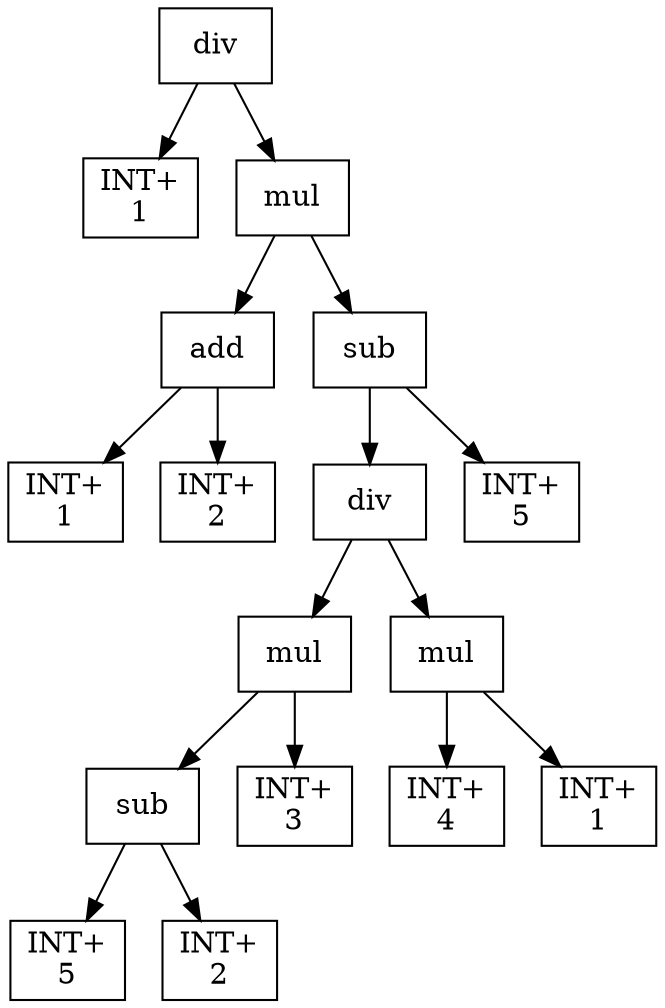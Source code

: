 digraph expr {
  node [shape=box];
  n1 [label="div"];
  n2 [label="INT+\n1"];
  n3 [label="mul"];
  n4 [label="add"];
  n5 [label="INT+\n1"];
  n6 [label="INT+\n2"];
  n4 -> n5;
  n4 -> n6;
  n7 [label="sub"];
  n8 [label="div"];
  n9 [label="mul"];
  n10 [label="sub"];
  n11 [label="INT+\n5"];
  n12 [label="INT+\n2"];
  n10 -> n11;
  n10 -> n12;
  n13 [label="INT+\n3"];
  n9 -> n10;
  n9 -> n13;
  n14 [label="mul"];
  n15 [label="INT+\n4"];
  n16 [label="INT+\n1"];
  n14 -> n15;
  n14 -> n16;
  n8 -> n9;
  n8 -> n14;
  n17 [label="INT+\n5"];
  n7 -> n8;
  n7 -> n17;
  n3 -> n4;
  n3 -> n7;
  n1 -> n2;
  n1 -> n3;
}